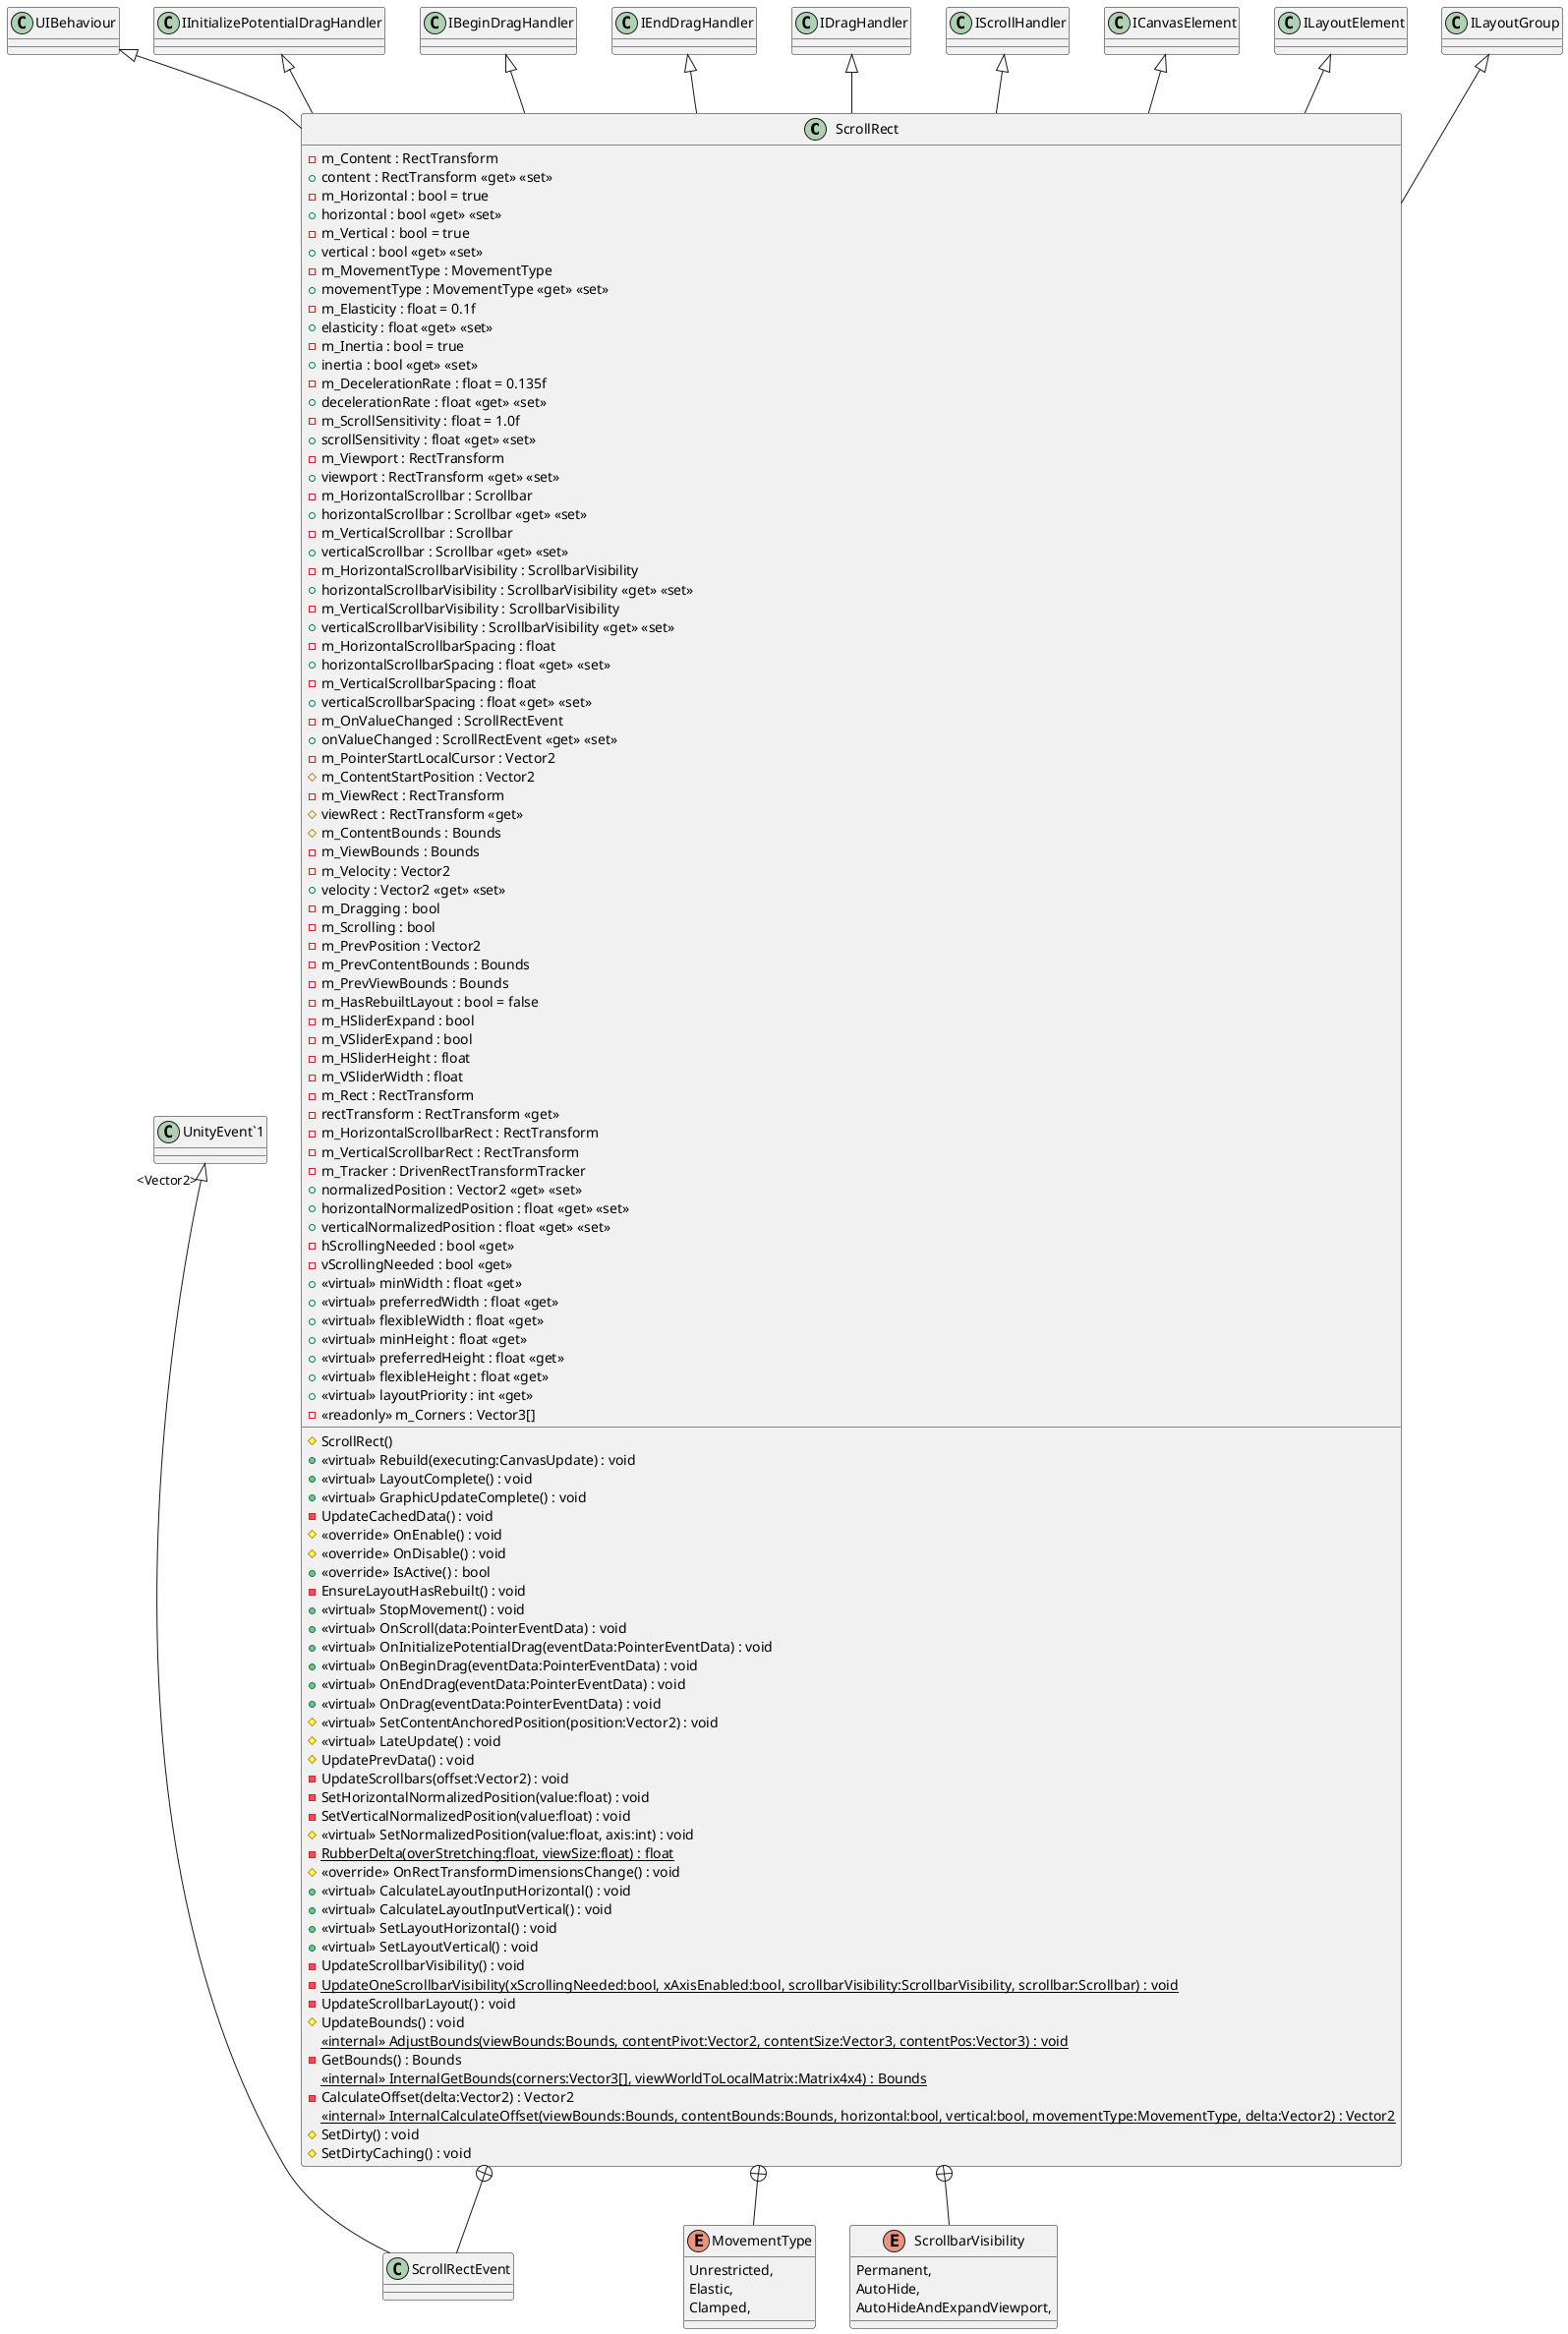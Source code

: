 @startuml
class ScrollRect {
    - m_Content : RectTransform
    + content : RectTransform <<get>> <<set>>
    - m_Horizontal : bool = true
    + horizontal : bool <<get>> <<set>>
    - m_Vertical : bool = true
    + vertical : bool <<get>> <<set>>
    - m_MovementType : MovementType
    + movementType : MovementType <<get>> <<set>>
    - m_Elasticity : float = 0.1f
    + elasticity : float <<get>> <<set>>
    - m_Inertia : bool = true
    + inertia : bool <<get>> <<set>>
    - m_DecelerationRate : float = 0.135f
    + decelerationRate : float <<get>> <<set>>
    - m_ScrollSensitivity : float = 1.0f
    + scrollSensitivity : float <<get>> <<set>>
    - m_Viewport : RectTransform
    + viewport : RectTransform <<get>> <<set>>
    - m_HorizontalScrollbar : Scrollbar
    + horizontalScrollbar : Scrollbar <<get>> <<set>>
    - m_VerticalScrollbar : Scrollbar
    + verticalScrollbar : Scrollbar <<get>> <<set>>
    - m_HorizontalScrollbarVisibility : ScrollbarVisibility
    + horizontalScrollbarVisibility : ScrollbarVisibility <<get>> <<set>>
    - m_VerticalScrollbarVisibility : ScrollbarVisibility
    + verticalScrollbarVisibility : ScrollbarVisibility <<get>> <<set>>
    - m_HorizontalScrollbarSpacing : float
    + horizontalScrollbarSpacing : float <<get>> <<set>>
    - m_VerticalScrollbarSpacing : float
    + verticalScrollbarSpacing : float <<get>> <<set>>
    - m_OnValueChanged : ScrollRectEvent
    + onValueChanged : ScrollRectEvent <<get>> <<set>>
    - m_PointerStartLocalCursor : Vector2
    # m_ContentStartPosition : Vector2
    - m_ViewRect : RectTransform
    # viewRect : RectTransform <<get>>
    # m_ContentBounds : Bounds
    - m_ViewBounds : Bounds
    - m_Velocity : Vector2
    + velocity : Vector2 <<get>> <<set>>
    - m_Dragging : bool
    - m_Scrolling : bool
    - m_PrevPosition : Vector2
    - m_PrevContentBounds : Bounds
    - m_PrevViewBounds : Bounds
    - m_HasRebuiltLayout : bool = false
    - m_HSliderExpand : bool
    - m_VSliderExpand : bool
    - m_HSliderHeight : float
    - m_VSliderWidth : float
    - m_Rect : RectTransform
    - rectTransform : RectTransform <<get>>
    - m_HorizontalScrollbarRect : RectTransform
    - m_VerticalScrollbarRect : RectTransform
    - m_Tracker : DrivenRectTransformTracker
    # ScrollRect()
    + <<virtual>> Rebuild(executing:CanvasUpdate) : void
    + <<virtual>> LayoutComplete() : void
    + <<virtual>> GraphicUpdateComplete() : void
    - UpdateCachedData() : void
    # <<override>> OnEnable() : void
    # <<override>> OnDisable() : void
    + <<override>> IsActive() : bool
    - EnsureLayoutHasRebuilt() : void
    + <<virtual>> StopMovement() : void
    + <<virtual>> OnScroll(data:PointerEventData) : void
    + <<virtual>> OnInitializePotentialDrag(eventData:PointerEventData) : void
    + <<virtual>> OnBeginDrag(eventData:PointerEventData) : void
    + <<virtual>> OnEndDrag(eventData:PointerEventData) : void
    + <<virtual>> OnDrag(eventData:PointerEventData) : void
    # <<virtual>> SetContentAnchoredPosition(position:Vector2) : void
    # <<virtual>> LateUpdate() : void
    # UpdatePrevData() : void
    - UpdateScrollbars(offset:Vector2) : void
    + normalizedPosition : Vector2 <<get>> <<set>>
    + horizontalNormalizedPosition : float <<get>> <<set>>
    + verticalNormalizedPosition : float <<get>> <<set>>
    - SetHorizontalNormalizedPosition(value:float) : void
    - SetVerticalNormalizedPosition(value:float) : void
    # <<virtual>> SetNormalizedPosition(value:float, axis:int) : void
    - {static} RubberDelta(overStretching:float, viewSize:float) : float
    # <<override>> OnRectTransformDimensionsChange() : void
    - hScrollingNeeded : bool <<get>>
    - vScrollingNeeded : bool <<get>>
    + <<virtual>> CalculateLayoutInputHorizontal() : void
    + <<virtual>> CalculateLayoutInputVertical() : void
    + <<virtual>> minWidth : float <<get>>
    + <<virtual>> preferredWidth : float <<get>>
    + <<virtual>> flexibleWidth : float <<get>>
    + <<virtual>> minHeight : float <<get>>
    + <<virtual>> preferredHeight : float <<get>>
    + <<virtual>> flexibleHeight : float <<get>>
    + <<virtual>> layoutPriority : int <<get>>
    + <<virtual>> SetLayoutHorizontal() : void
    + <<virtual>> SetLayoutVertical() : void
    - UpdateScrollbarVisibility() : void
    - {static} UpdateOneScrollbarVisibility(xScrollingNeeded:bool, xAxisEnabled:bool, scrollbarVisibility:ScrollbarVisibility, scrollbar:Scrollbar) : void
    - UpdateScrollbarLayout() : void
    # UpdateBounds() : void
    <<internal>> {static} AdjustBounds(viewBounds:Bounds, contentPivot:Vector2, contentSize:Vector3, contentPos:Vector3) : void
    - <<readonly>> m_Corners : Vector3[]
    - GetBounds() : Bounds
    <<internal>> {static} InternalGetBounds(corners:Vector3[], viewWorldToLocalMatrix:Matrix4x4) : Bounds
    - CalculateOffset(delta:Vector2) : Vector2
    <<internal>> {static} InternalCalculateOffset(viewBounds:Bounds, contentBounds:Bounds, horizontal:bool, vertical:bool, movementType:MovementType, delta:Vector2) : Vector2
    # SetDirty() : void
    # SetDirtyCaching() : void
}
enum MovementType {
    Unrestricted,
    Elastic,
    Clamped,
}
enum ScrollbarVisibility {
    Permanent,
    AutoHide,
    AutoHideAndExpandViewport,
}
class ScrollRectEvent {
}
UIBehaviour <|-- ScrollRect
IInitializePotentialDragHandler <|-- ScrollRect
IBeginDragHandler <|-- ScrollRect
IEndDragHandler <|-- ScrollRect
IDragHandler <|-- ScrollRect
IScrollHandler <|-- ScrollRect
ICanvasElement <|-- ScrollRect
ILayoutElement <|-- ScrollRect
ILayoutGroup <|-- ScrollRect
ScrollRect +-- MovementType
ScrollRect +-- ScrollbarVisibility
ScrollRect +-- ScrollRectEvent
"UnityEvent`1" "<Vector2>" <|-- ScrollRectEvent
@enduml
